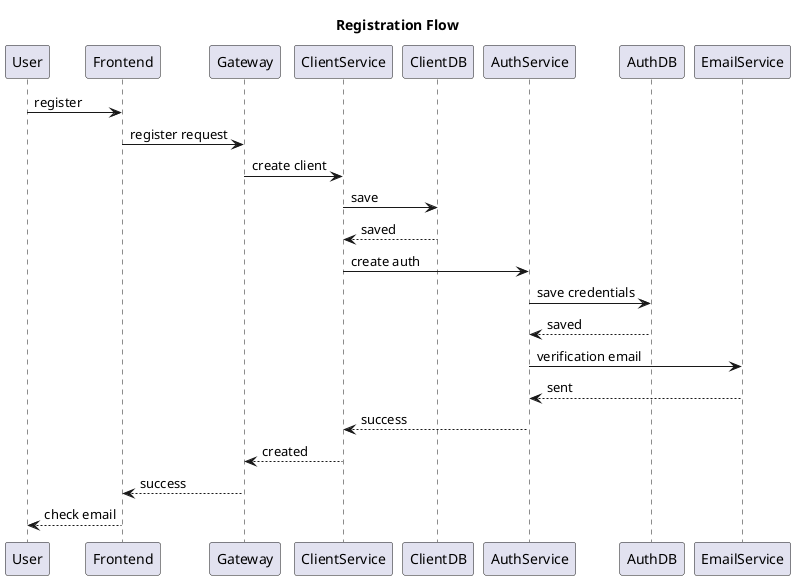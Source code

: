 @startuml basic_register  
title Registration Flow

User -> Frontend: register
Frontend -> Gateway: register request
Gateway -> ClientService: create client
ClientService -> ClientDB: save
ClientDB --> ClientService: saved
ClientService -> AuthService: create auth
AuthService -> AuthDB: save credentials  
AuthDB --> AuthService: saved
AuthService -> EmailService: verification email
EmailService --> AuthService: sent
AuthService --> ClientService: success
ClientService --> Gateway: created
Gateway --> Frontend: success  
Frontend --> User: check email

@enduml
